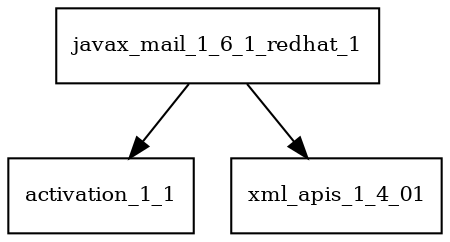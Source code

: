 digraph javax_mail_1_6_1_redhat_1_dependencies {
  node [shape = box, fontsize=10.0];
  javax_mail_1_6_1_redhat_1 -> activation_1_1;
  javax_mail_1_6_1_redhat_1 -> xml_apis_1_4_01;
}
